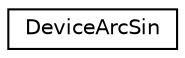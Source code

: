 digraph "Graphical Class Hierarchy"
{
  edge [fontname="Helvetica",fontsize="10",labelfontname="Helvetica",labelfontsize="10"];
  node [fontname="Helvetica",fontsize="10",shape=record];
  rankdir="LR";
  Node0 [label="DeviceArcSin",height=0.2,width=0.4,color="black", fillcolor="white", style="filled",URL="$structDeviceArcSin.html"];
}
